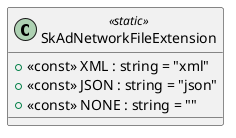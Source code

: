 @startuml
class SkAdNetworkFileExtension <<static>> {
    + <<const>> XML : string = "xml"
    + <<const>> JSON : string = "json"
    + <<const>> NONE : string = ""
}
@enduml
